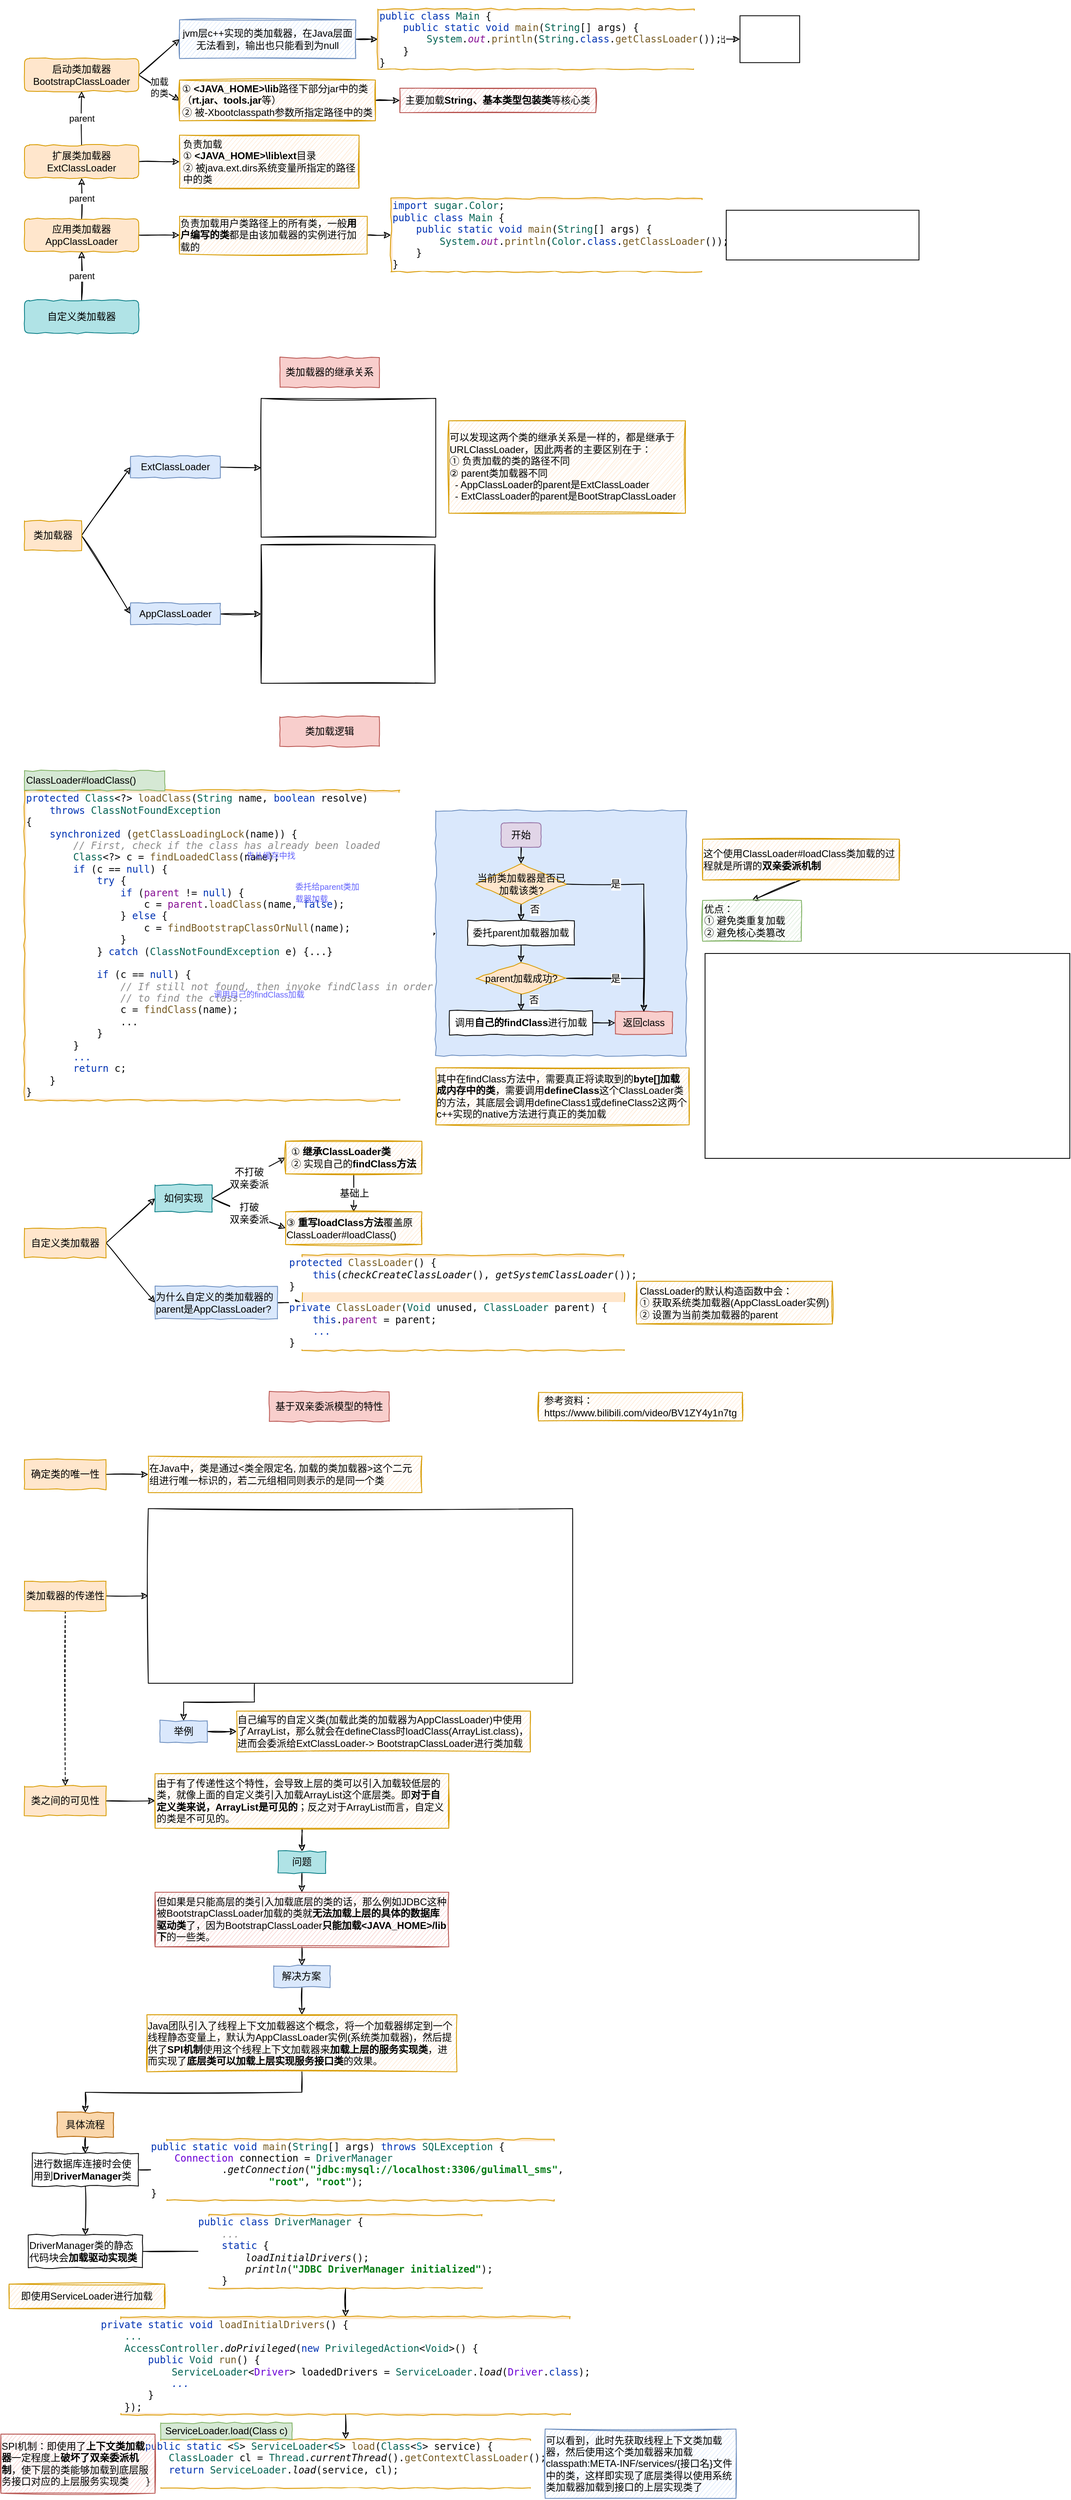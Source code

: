 <mxfile>
    <diagram id="ftux0FwmpLHw2KxXnDP0" name="第 1 页">
        <mxGraphModel dx="1176" dy="665" grid="1" gridSize="10" guides="1" tooltips="1" connect="1" arrows="1" fold="1" page="1" pageScale="1" pageWidth="827" pageHeight="1169" math="0" shadow="0">
            <root>
                <mxCell id="0"/>
                <mxCell id="1" parent="0"/>
                <mxCell id="12" style="edgeStyle=none;sketch=1;html=1;exitX=1;exitY=0.5;exitDx=0;exitDy=0;entryX=0;entryY=0.5;entryDx=0;entryDy=0;fontSize=11;" parent="1" source="2" target="11" edge="1">
                    <mxGeometry relative="1" as="geometry"/>
                </mxCell>
                <mxCell id="2" value="jvm层c++实现的类加载器，在Java层面无法看到，输出也只能看到为null" style="rounded=0;whiteSpace=wrap;html=1;fillColor=#dae8fc;strokeColor=#6c8ebf;comic=1;sketch=1;" parent="1" vertex="1">
                    <mxGeometry x="230" y="36.25" width="216" height="47.5" as="geometry"/>
                </mxCell>
                <mxCell id="10" style="edgeStyle=none;sketch=1;html=1;exitX=1;exitY=0.5;exitDx=0;exitDy=0;entryX=0;entryY=0.5;entryDx=0;entryDy=0;" parent="1" source="3" target="2" edge="1">
                    <mxGeometry relative="1" as="geometry"/>
                </mxCell>
                <mxCell id="16" value="加载&lt;br&gt;的类" style="edgeStyle=none;sketch=1;html=1;exitX=1;exitY=0.5;exitDx=0;exitDy=0;entryX=0;entryY=0.5;entryDx=0;entryDy=0;fontSize=11;" parent="1" source="3" target="15" edge="1">
                    <mxGeometry relative="1" as="geometry"/>
                </mxCell>
                <mxCell id="3" value="&lt;span&gt;启动类加载器&lt;br&gt;BootstrapClassLoader&lt;/span&gt;" style="rounded=1;whiteSpace=wrap;html=1;comic=1;fillColor=#ffe6cc;strokeColor=#d79b00;" parent="1" vertex="1">
                    <mxGeometry x="40" y="83.75" width="140" height="40" as="geometry"/>
                </mxCell>
                <mxCell id="7" value="parent" style="edgeStyle=none;sketch=1;html=1;exitX=0.5;exitY=0;exitDx=0;exitDy=0;entryX=0.5;entryY=1;entryDx=0;entryDy=0;" parent="1" source="4" target="3" edge="1">
                    <mxGeometry relative="1" as="geometry"/>
                </mxCell>
                <mxCell id="20" style="edgeStyle=none;sketch=1;html=1;exitX=1;exitY=0.5;exitDx=0;exitDy=0;entryX=0;entryY=0.5;entryDx=0;entryDy=0;fontSize=11;" parent="1" source="4" target="19" edge="1">
                    <mxGeometry relative="1" as="geometry"/>
                </mxCell>
                <mxCell id="4" value="&lt;span&gt;扩展类加载器&lt;br&gt;ExtClassLoader&lt;/span&gt;" style="rounded=1;whiteSpace=wrap;html=1;comic=1;fillColor=#ffe6cc;strokeColor=#d79b00;" parent="1" vertex="1">
                    <mxGeometry x="40" y="190" width="140" height="40" as="geometry"/>
                </mxCell>
                <mxCell id="6" value="parent" style="edgeStyle=none;html=1;exitX=0.5;exitY=0;exitDx=0;exitDy=0;entryX=0.5;entryY=1;entryDx=0;entryDy=0;sketch=1;" parent="1" source="5" target="4" edge="1">
                    <mxGeometry relative="1" as="geometry"/>
                </mxCell>
                <mxCell id="22" style="edgeStyle=none;sketch=1;html=1;exitX=1;exitY=0.5;exitDx=0;exitDy=0;entryX=0;entryY=0.5;entryDx=0;entryDy=0;fontSize=11;" parent="1" source="5" target="21" edge="1">
                    <mxGeometry relative="1" as="geometry"/>
                </mxCell>
                <mxCell id="5" value="&lt;span&gt;应用类加载器&lt;br&gt;AppClassLoader&lt;/span&gt;" style="rounded=1;whiteSpace=wrap;html=1;comic=1;fillColor=#ffe6cc;strokeColor=#d79b00;" parent="1" vertex="1">
                    <mxGeometry x="40" y="280" width="140" height="40" as="geometry"/>
                </mxCell>
                <mxCell id="9" value="parent" style="edgeStyle=none;sketch=1;html=1;exitX=0.5;exitY=0;exitDx=0;exitDy=0;entryX=0.5;entryY=1;entryDx=0;entryDy=0;" parent="1" source="8" target="5" edge="1">
                    <mxGeometry relative="1" as="geometry"/>
                </mxCell>
                <mxCell id="8" value="自定义类加载器" style="rounded=1;whiteSpace=wrap;html=1;comic=1;fillColor=#b0e3e6;strokeColor=#0e8088;" parent="1" vertex="1">
                    <mxGeometry x="40" y="380" width="140" height="40" as="geometry"/>
                </mxCell>
                <mxCell id="14" value="输出" style="edgeStyle=none;sketch=1;html=1;exitX=1;exitY=0.5;exitDx=0;exitDy=0;entryX=0;entryY=0.5;entryDx=0;entryDy=0;fontSize=11;" parent="1" source="11" target="13" edge="1">
                    <mxGeometry relative="1" as="geometry"/>
                </mxCell>
                <mxCell id="11" value="&lt;pre style=&quot;background-color: rgb(255 , 255 , 255) ; color: rgb(8 , 8 , 8) ; font-family: &amp;#34;consolas&amp;#34; , monospace&quot;&gt;&lt;span style=&quot;color: #0033b3&quot;&gt;public class &lt;/span&gt;&lt;span style=&quot;color: #066555&quot;&gt;Main &lt;/span&gt;{&lt;br&gt;    &lt;span style=&quot;color: #0033b3&quot;&gt;public static void &lt;/span&gt;&lt;span style=&quot;color: #795e26&quot;&gt;main&lt;/span&gt;(&lt;span style=&quot;color: #066555&quot;&gt;String&lt;/span&gt;[] args) {&lt;br&gt;        &lt;span style=&quot;color: #066555&quot;&gt;System&lt;/span&gt;.&lt;span style=&quot;color: #871094 ; font-style: italic&quot;&gt;out&lt;/span&gt;.&lt;span style=&quot;color: #795e26&quot;&gt;println&lt;/span&gt;(&lt;span style=&quot;color: #066555&quot;&gt;String&lt;/span&gt;.&lt;span style=&quot;color: #0033b3&quot;&gt;class&lt;/span&gt;.&lt;span style=&quot;color: #795e26&quot;&gt;getClassLoader&lt;/span&gt;());&lt;br&gt;    }&lt;br&gt;}&lt;/pre&gt;" style="rounded=0;whiteSpace=wrap;html=1;fillColor=#ffe6cc;strokeColor=#d79b00;comic=1;sketch=0;align=left;" parent="1" vertex="1">
                    <mxGeometry x="473" y="23.13" width="387" height="73.75" as="geometry"/>
                </mxCell>
                <mxCell id="13" value="" style="shape=image;imageAspect=0;aspect=fixed;verticalLabelPosition=bottom;verticalAlign=top;comic=1;sketch=0;fontSize=11;image=https://codereaper-image-bed.oss-cn-shenzhen.aliyuncs.com/img/image-20220821231137941.png;imageBorder=default;" parent="1" vertex="1">
                    <mxGeometry x="916.83" y="31.28" width="73.17" height="57.44" as="geometry"/>
                </mxCell>
                <mxCell id="18" style="edgeStyle=none;sketch=1;html=1;exitX=1;exitY=0.5;exitDx=0;exitDy=0;entryX=0;entryY=0.5;entryDx=0;entryDy=0;fontSize=11;" parent="1" source="15" target="17" edge="1">
                    <mxGeometry relative="1" as="geometry"/>
                </mxCell>
                <mxCell id="15" value="&lt;div style=&quot;text-align: left&quot;&gt;①&amp;nbsp;&lt;b&gt;&amp;lt;JAVA_HOME&amp;gt;\lib&lt;/b&gt;路径下部分jar中的类&lt;/div&gt;&lt;div style=&quot;text-align: left&quot;&gt;（&lt;b&gt;rt.jar、tools.jar&lt;/b&gt;等）&lt;/div&gt;&lt;div style=&quot;text-align: left&quot;&gt;&lt;span&gt;②&amp;nbsp;&lt;/span&gt;&lt;span&gt;被-Xbootclasspath参数所指定路径中的类&lt;/span&gt;&lt;/div&gt;" style="rounded=0;whiteSpace=wrap;html=1;fillColor=#ffe6cc;strokeColor=#d79b00;comic=1;sketch=1;" parent="1" vertex="1">
                    <mxGeometry x="230" y="110" width="240" height="50" as="geometry"/>
                </mxCell>
                <mxCell id="17" value="&lt;div style=&quot;text-align: left&quot;&gt;主要加载&lt;b&gt;String、基本类型包装类&lt;/b&gt;等核心类&lt;/div&gt;" style="rounded=0;whiteSpace=wrap;html=1;fillColor=#f8cecc;strokeColor=#b85450;comic=1;sketch=1;" parent="1" vertex="1">
                    <mxGeometry x="500" y="120" width="240" height="30" as="geometry"/>
                </mxCell>
                <mxCell id="19" value="&lt;div style=&quot;text-align: left&quot;&gt;负责加载&lt;/div&gt;&lt;div style=&quot;text-align: left&quot;&gt;①&amp;nbsp;&lt;b&gt;&amp;lt;JAVA_HOME&amp;gt;\lib\ext&lt;/b&gt;目录&lt;/div&gt;&lt;div style=&quot;text-align: left&quot;&gt;②&amp;nbsp;被java.ext.dirs系统变量所指定的路径&lt;/div&gt;&lt;div style=&quot;text-align: left&quot;&gt;中的类&lt;/div&gt;" style="rounded=0;whiteSpace=wrap;html=1;fillColor=#ffe6cc;strokeColor=#d79b00;comic=1;sketch=1;" parent="1" vertex="1">
                    <mxGeometry x="230" y="177.5" width="220" height="65" as="geometry"/>
                </mxCell>
                <mxCell id="24" style="edgeStyle=none;sketch=1;html=1;exitX=1;exitY=0.5;exitDx=0;exitDy=0;entryX=0;entryY=0.5;entryDx=0;entryDy=0;fontSize=11;" parent="1" source="21" target="23" edge="1">
                    <mxGeometry relative="1" as="geometry"/>
                </mxCell>
                <mxCell id="21" value="&lt;div style=&quot;text-align: left&quot;&gt;负责加载用户类路径上的所有类，一般&lt;b&gt;用户编写的类&lt;/b&gt;都是由该加载器的实例进行加载的&lt;/div&gt;" style="rounded=0;whiteSpace=wrap;html=1;fillColor=#ffe6cc;strokeColor=#d79b00;comic=1;sketch=1;" parent="1" vertex="1">
                    <mxGeometry x="230" y="276.88" width="230" height="46.25" as="geometry"/>
                </mxCell>
                <mxCell id="26" style="edgeStyle=none;sketch=1;html=1;exitX=1;exitY=0.5;exitDx=0;exitDy=0;entryX=0;entryY=0.5;entryDx=0;entryDy=0;fontSize=11;" parent="1" source="23" target="25" edge="1">
                    <mxGeometry relative="1" as="geometry"/>
                </mxCell>
                <mxCell id="23" value="&lt;pre style=&quot;background-color: rgb(255 , 255 , 255) ; color: rgb(8 , 8 , 8) ; font-family: &amp;#34;consolas&amp;#34; , monospace&quot;&gt;&lt;pre style=&quot;font-family: &amp;#34;consolas&amp;#34; , monospace&quot;&gt;&lt;span style=&quot;color: #0033b3&quot;&gt;import &lt;/span&gt;&lt;span style=&quot;color: #066555&quot;&gt;sugar.Color&lt;/span&gt;;&lt;br&gt;&lt;span style=&quot;color: #0033b3&quot;&gt;public class &lt;/span&gt;&lt;span style=&quot;color: #066555&quot;&gt;Main &lt;/span&gt;{&lt;br&gt;    &lt;span style=&quot;color: #0033b3&quot;&gt;public static void &lt;/span&gt;&lt;span style=&quot;color: #795e26&quot;&gt;main&lt;/span&gt;(&lt;span style=&quot;color: #066555&quot;&gt;String&lt;/span&gt;[] args) {&lt;br&gt;        &lt;span style=&quot;color: #066555&quot;&gt;System&lt;/span&gt;.&lt;span style=&quot;color: #871094 ; font-style: italic&quot;&gt;out&lt;/span&gt;.&lt;span style=&quot;color: #795e26&quot;&gt;println&lt;/span&gt;(&lt;span style=&quot;color: #066555&quot;&gt;Color&lt;/span&gt;.&lt;span style=&quot;color: #0033b3&quot;&gt;class&lt;/span&gt;.&lt;span style=&quot;color: #795e26&quot;&gt;getClassLoader&lt;/span&gt;());&lt;br&gt;    }&lt;br&gt;}&lt;/pre&gt;&lt;/pre&gt;" style="rounded=0;whiteSpace=wrap;html=1;fillColor=#ffe6cc;strokeColor=#d79b00;comic=1;sketch=0;align=left;" parent="1" vertex="1">
                    <mxGeometry x="489" y="255.07" width="381" height="89.88" as="geometry"/>
                </mxCell>
                <mxCell id="25" value="" style="shape=image;imageAspect=0;aspect=fixed;verticalLabelPosition=bottom;verticalAlign=top;comic=1;sketch=0;fontSize=11;image=https://codereaper-image-bed.oss-cn-shenzhen.aliyuncs.com/img/image-20220821232010542.png;imageBorder=default;" parent="1" vertex="1">
                    <mxGeometry x="900" y="269.57" width="236.22" height="60.88" as="geometry"/>
                </mxCell>
                <mxCell id="27" value="&lt;div style=&quot;text-align: left&quot;&gt;类加载器的继承关系&lt;/div&gt;" style="rounded=0;whiteSpace=wrap;html=1;fillColor=#f8cecc;strokeColor=#b85450;comic=1;sketch=0;" parent="1" vertex="1">
                    <mxGeometry x="353" y="450" width="122" height="36.25" as="geometry"/>
                </mxCell>
                <mxCell id="30" style="edgeStyle=none;sketch=1;html=1;exitX=1;exitY=0.5;exitDx=0;exitDy=0;entryX=0;entryY=0.5;entryDx=0;entryDy=0;fontSize=11;" parent="1" source="28" target="29" edge="1">
                    <mxGeometry relative="1" as="geometry"/>
                </mxCell>
                <mxCell id="34" style="edgeStyle=none;sketch=1;html=1;exitX=1;exitY=0.5;exitDx=0;exitDy=0;entryX=0;entryY=0.5;entryDx=0;entryDy=0;fontSize=11;" parent="1" source="28" target="33" edge="1">
                    <mxGeometry relative="1" as="geometry"/>
                </mxCell>
                <mxCell id="28" value="&lt;div style=&quot;text-align: left&quot;&gt;类加载器&lt;/div&gt;" style="rounded=0;whiteSpace=wrap;html=1;fillColor=#ffe6cc;strokeColor=#d79b00;comic=1;sketch=0;" parent="1" vertex="1">
                    <mxGeometry x="40" y="650" width="70" height="36.25" as="geometry"/>
                </mxCell>
                <mxCell id="32" style="edgeStyle=none;sketch=1;html=1;exitX=1;exitY=0.5;exitDx=0;exitDy=0;entryX=0;entryY=0.5;entryDx=0;entryDy=0;fontSize=11;" parent="1" source="29" target="31" edge="1">
                    <mxGeometry relative="1" as="geometry"/>
                </mxCell>
                <mxCell id="29" value="&lt;div style=&quot;text-align: left&quot;&gt;&lt;span style=&quot;text-align: center&quot;&gt;ExtClassLoader&lt;/span&gt;&lt;br&gt;&lt;/div&gt;" style="rounded=0;whiteSpace=wrap;html=1;fillColor=#dae8fc;strokeColor=#6c8ebf;comic=1;sketch=0;" parent="1" vertex="1">
                    <mxGeometry x="170" y="571" width="110" height="26.25" as="geometry"/>
                </mxCell>
                <mxCell id="31" value="" style="shape=image;imageAspect=0;aspect=fixed;verticalLabelPosition=bottom;verticalAlign=top;comic=1;sketch=1;fontSize=11;image=https://codereaper-image-bed.oss-cn-shenzhen.aliyuncs.com/img/image-20220821232405616.png;imageBorder=default;" parent="1" vertex="1">
                    <mxGeometry x="330" y="500" width="214.04" height="170" as="geometry"/>
                </mxCell>
                <mxCell id="36" style="edgeStyle=none;sketch=1;html=1;exitX=1;exitY=0.5;exitDx=0;exitDy=0;entryX=0;entryY=0.5;entryDx=0;entryDy=0;fontSize=11;" parent="1" source="33" target="35" edge="1">
                    <mxGeometry relative="1" as="geometry"/>
                </mxCell>
                <mxCell id="33" value="&lt;div style=&quot;text-align: left&quot;&gt;&lt;span style=&quot;text-align: center&quot;&gt;AppClassLoader&lt;/span&gt;&lt;br&gt;&lt;/div&gt;" style="rounded=0;whiteSpace=wrap;html=1;fillColor=#dae8fc;strokeColor=#6c8ebf;comic=1;sketch=0;" parent="1" vertex="1">
                    <mxGeometry x="170" y="751.01" width="110" height="26.25" as="geometry"/>
                </mxCell>
                <mxCell id="35" value="" style="shape=image;imageAspect=0;aspect=fixed;verticalLabelPosition=bottom;verticalAlign=top;comic=1;sketch=1;fontSize=11;image=https://codereaper-image-bed.oss-cn-shenzhen.aliyuncs.com/img/image-20220821232452790.png;imageBorder=default;" parent="1" vertex="1">
                    <mxGeometry x="330" y="679.28" width="213.15" height="169.72" as="geometry"/>
                </mxCell>
                <mxCell id="37" value="&lt;div style=&quot;text-align: left&quot;&gt;可以发现这两个类的继承关系是一样的，都是继承于URLClassLoader，因此两者的主要区别在于：&lt;/div&gt;&lt;div style=&quot;text-align: left&quot;&gt;① 负责加载的类的路径不同&lt;/div&gt;&lt;div style=&quot;text-align: left&quot;&gt;② parent类加载器不同&lt;/div&gt;&lt;div style=&quot;text-align: left&quot;&gt;&amp;nbsp; - AppClassLoader的parent是ExtClassLoader&lt;/div&gt;&lt;div style=&quot;text-align: left&quot;&gt;&amp;nbsp; - ExtClassLoader的parent是BootStrapClassLoader&lt;/div&gt;" style="rounded=0;whiteSpace=wrap;html=1;fillColor=#ffe6cc;strokeColor=#d79b00;comic=1;sketch=1;" parent="1" vertex="1">
                    <mxGeometry x="560" y="527.5" width="290" height="113.25" as="geometry"/>
                </mxCell>
                <mxCell id="38" value="&lt;div style=&quot;text-align: left&quot;&gt;类加载逻辑&lt;/div&gt;" style="rounded=0;whiteSpace=wrap;html=1;fillColor=#f8cecc;strokeColor=#b85450;comic=1;sketch=0;" parent="1" vertex="1">
                    <mxGeometry x="353" y="890" width="122" height="36.25" as="geometry"/>
                </mxCell>
                <mxCell id="59" style="rounded=0;sketch=1;html=1;exitX=1;exitY=0.5;exitDx=0;exitDy=0;entryX=0;entryY=0.5;entryDx=0;entryDy=0;fontSize=12;" parent="1" source="39" target="44" edge="1">
                    <mxGeometry relative="1" as="geometry"/>
                </mxCell>
                <mxCell id="39" value="&lt;pre style=&quot;background-color: rgb(255 , 255 , 255) ; font-family: &amp;#34;consolas&amp;#34; , monospace&quot;&gt;&lt;pre style=&quot;font-family: &amp;#34;consolas&amp;#34; , monospace&quot;&gt;&lt;span style=&quot;color: rgb(0 , 51 , 179)&quot;&gt;protected &lt;/span&gt;&lt;span style=&quot;color: rgb(6 , 101 , 85)&quot;&gt;Class&lt;/span&gt;&lt;font color=&quot;#080808&quot; style=&quot;font-size: 12px&quot;&gt;&amp;lt;?&amp;gt; &lt;/font&gt;&lt;span style=&quot;color: rgb(121 , 94 , 38)&quot;&gt;loadClass&lt;/span&gt;&lt;font color=&quot;#080808&quot; style=&quot;font-size: 12px&quot;&gt;(&lt;/font&gt;&lt;span style=&quot;color: rgb(6 , 101 , 85)&quot;&gt;String &lt;/span&gt;&lt;font color=&quot;#080808&quot; style=&quot;font-size: 12px&quot;&gt;name, &lt;/font&gt;&lt;span style=&quot;color: rgb(0 , 51 , 179)&quot;&gt;boolean &lt;/span&gt;&lt;font color=&quot;#080808&quot; style=&quot;font-size: 12px&quot;&gt;resolve)&lt;br&gt;    &lt;/font&gt;&lt;span style=&quot;color: rgb(0 , 51 , 179)&quot;&gt;throws &lt;/span&gt;&lt;span style=&quot;color: rgb(6 , 101 , 85)&quot;&gt;ClassNotFoundException&lt;br&gt;&lt;/span&gt;&lt;font color=&quot;#080808&quot; style=&quot;font-size: 12px&quot;&gt;{&lt;br&gt;    &lt;/font&gt;&lt;span style=&quot;color: rgb(0 , 51 , 179)&quot;&gt;synchronized &lt;/span&gt;&lt;font color=&quot;#080808&quot; style=&quot;font-size: 12px&quot;&gt;(&lt;/font&gt;&lt;span style=&quot;color: rgb(121 , 94 , 38)&quot;&gt;getClassLoadingLock&lt;/span&gt;&lt;font color=&quot;#080808&quot; style=&quot;font-size: 12px&quot;&gt;(name)) {&lt;br&gt;        &lt;/font&gt;&lt;span style=&quot;color: rgb(140 , 140 , 140) ; font-style: italic&quot;&gt;// First, check if the class has already been loaded&lt;br&gt;&lt;/span&gt;&lt;span style=&quot;color: rgb(140 , 140 , 140) ; font-style: italic&quot;&gt;        &lt;/span&gt;&lt;span style=&quot;color: rgb(6 , 101 , 85)&quot;&gt;Class&lt;/span&gt;&lt;font color=&quot;#080808&quot; style=&quot;font-size: 12px&quot;&gt;&amp;lt;?&amp;gt; c = &lt;/font&gt;&lt;span style=&quot;color: rgb(121 , 94 , 38)&quot;&gt;findLoadedClass&lt;/span&gt;&lt;font color=&quot;#080808&quot; style=&quot;font-size: 12px&quot;&gt;(name);&lt;br&gt;        &lt;/font&gt;&lt;span style=&quot;color: rgb(0 , 51 , 179)&quot;&gt;if &lt;/span&gt;&lt;font color=&quot;#080808&quot; style=&quot;font-size: 12px&quot;&gt;(c == &lt;/font&gt;&lt;span style=&quot;color: rgb(0 , 51 , 179)&quot;&gt;null&lt;/span&gt;&lt;font color=&quot;#080808&quot; style=&quot;font-size: 12px&quot;&gt;) {&lt;br&gt;            &lt;/font&gt;&lt;span style=&quot;color: rgb(0 , 51 , 179)&quot;&gt;try &lt;/span&gt;&lt;font color=&quot;#080808&quot; style=&quot;font-size: 12px&quot;&gt;{&lt;br&gt;                &lt;/font&gt;&lt;span style=&quot;color: rgb(0 , 51 , 179)&quot;&gt;if &lt;/span&gt;&lt;font color=&quot;#080808&quot; style=&quot;font-size: 12px&quot;&gt;(&lt;/font&gt;&lt;span style=&quot;color: rgb(135 , 16 , 148)&quot;&gt;parent &lt;/span&gt;&lt;font color=&quot;#080808&quot; style=&quot;font-size: 12px&quot;&gt;!= &lt;/font&gt;&lt;span style=&quot;color: rgb(0 , 51 , 179)&quot;&gt;null&lt;/span&gt;&lt;font color=&quot;#080808&quot; style=&quot;font-size: 12px&quot;&gt;) {&lt;br&gt;                    c = &lt;/font&gt;&lt;span style=&quot;color: rgb(135 , 16 , 148)&quot;&gt;parent&lt;/span&gt;&lt;font color=&quot;#080808&quot; style=&quot;font-size: 12px&quot;&gt;.&lt;/font&gt;&lt;span style=&quot;color: rgb(121 , 94 , 38)&quot;&gt;loadClass&lt;/span&gt;&lt;font color=&quot;#080808&quot; style=&quot;font-size: 12px&quot;&gt;(name, &lt;/font&gt;&lt;span style=&quot;color: rgb(0 , 51 , 179)&quot;&gt;false&lt;/span&gt;&lt;font color=&quot;#080808&quot; style=&quot;font-size: 12px&quot;&gt;);&lt;br&gt;                } &lt;/font&gt;&lt;span style=&quot;color: rgb(0 , 51 , 179)&quot;&gt;else &lt;/span&gt;&lt;font color=&quot;#080808&quot; style=&quot;font-size: 12px&quot;&gt;{&lt;br&gt;                    c = &lt;/font&gt;&lt;span style=&quot;color: rgb(121 , 94 , 38)&quot;&gt;findBootstrapClassOrNull&lt;/span&gt;&lt;font color=&quot;#080808&quot; style=&quot;font-size: 12px&quot;&gt;(name);&lt;br&gt;                }&lt;br&gt;            } &lt;/font&gt;&lt;span style=&quot;color: rgb(0 , 51 , 179)&quot;&gt;catch &lt;/span&gt;&lt;font color=&quot;#080808&quot; style=&quot;font-size: 12px&quot;&gt;(&lt;/font&gt;&lt;span style=&quot;color: rgb(6 , 101 , 85)&quot;&gt;ClassNotFoundException &lt;/span&gt;&lt;font color=&quot;#080808&quot; style=&quot;font-size: 12px&quot;&gt;e) {...}&lt;br&gt;&lt;br&gt;            &lt;/font&gt;&lt;span style=&quot;color: rgb(0 , 51 , 179)&quot;&gt;if &lt;/span&gt;&lt;font color=&quot;#080808&quot; style=&quot;font-size: 12px&quot;&gt;(c == &lt;/font&gt;&lt;span style=&quot;color: rgb(0 , 51 , 179)&quot;&gt;null&lt;/span&gt;&lt;font color=&quot;#080808&quot; style=&quot;font-size: 12px&quot;&gt;) {&lt;br&gt;                &lt;/font&gt;&lt;span style=&quot;color: rgb(140 , 140 , 140) ; font-style: italic&quot;&gt;// If still not found, then invoke findClass in order&lt;br&gt;&lt;/span&gt;&lt;span style=&quot;color: rgb(140 , 140 , 140) ; font-style: italic&quot;&gt;                // to find the class.&lt;/span&gt;&lt;font color=&quot;#080808&quot; style=&quot;font-size: 12px&quot;&gt;&lt;br&gt;                c = &lt;/font&gt;&lt;span style=&quot;color: rgb(121 , 94 , 38)&quot;&gt;findClass&lt;/span&gt;&lt;font color=&quot;#080808&quot; style=&quot;font-size: 12px&quot;&gt;(name);&lt;br&gt;                ...&lt;br&gt;            }&lt;br&gt;        }&lt;br&gt;        &lt;/font&gt;&lt;font color=&quot;#0033b3&quot; style=&quot;font-size: 12px&quot;&gt;...&lt;/font&gt;&lt;font color=&quot;#080808&quot; style=&quot;font-size: 12px&quot;&gt;&lt;br&gt;        &lt;/font&gt;&lt;span style=&quot;color: rgb(0 , 51 , 179)&quot;&gt;return &lt;/span&gt;&lt;font color=&quot;#080808&quot; style=&quot;font-size: 12px&quot;&gt;c;&lt;br&gt;    }&lt;br&gt;}&lt;/font&gt;&lt;/pre&gt;&lt;/pre&gt;" style="rounded=0;whiteSpace=wrap;html=1;fillColor=#ffe6cc;strokeColor=#d79b00;comic=1;sketch=0;align=left;" parent="1" vertex="1">
                    <mxGeometry x="40" y="980" width="460" height="380" as="geometry"/>
                </mxCell>
                <mxCell id="40" value="ClassLoader#loadClass()" style="rounded=0;whiteSpace=wrap;html=1;fillColor=#d5e8d4;strokeColor=#82b366;comic=1;sketch=0;align=left;" parent="1" vertex="1">
                    <mxGeometry x="40" y="956.25" width="172" height="23.75" as="geometry"/>
                </mxCell>
                <mxCell id="41" value="&lt;font color=&quot;#6262fc&quot;&gt;&lt;span style=&quot;font-size: 10px&quot;&gt;先从缓存中找&lt;/span&gt;&lt;/font&gt;" style="rounded=0;whiteSpace=wrap;html=1;fillColor=none;strokeColor=none;comic=1;align=left;sketch=1;" parent="1" vertex="1">
                    <mxGeometry x="310" y="1050" width="90" height="20" as="geometry"/>
                </mxCell>
                <mxCell id="42" value="&lt;font color=&quot;#6262fc&quot;&gt;&lt;span style=&quot;font-size: 10px&quot;&gt;委托给parent类加载器加载&lt;/span&gt;&lt;/font&gt;" style="rounded=0;whiteSpace=wrap;html=1;fillColor=none;strokeColor=none;comic=1;align=left;sketch=1;" parent="1" vertex="1">
                    <mxGeometry x="370" y="1090" width="90" height="30" as="geometry"/>
                </mxCell>
                <mxCell id="43" value="&lt;font color=&quot;#6262fc&quot;&gt;&lt;span style=&quot;font-size: 10px&quot;&gt;调用自己的findClass加载&lt;/span&gt;&lt;/font&gt;" style="rounded=0;whiteSpace=wrap;html=1;fillColor=none;strokeColor=none;comic=1;align=left;sketch=1;" parent="1" vertex="1">
                    <mxGeometry x="270" y="1220" width="120" height="20" as="geometry"/>
                </mxCell>
                <mxCell id="58" value="" style="group" parent="1" vertex="1" connectable="0">
                    <mxGeometry x="544.04" y="1005" width="307" height="300" as="geometry"/>
                </mxCell>
                <mxCell id="44" value="&lt;div style=&quot;text-align: left&quot;&gt;&lt;br&gt;&lt;/div&gt;" style="rounded=0;whiteSpace=wrap;html=1;fillColor=#dae8fc;strokeColor=#6c8ebf;comic=1;sketch=0;" parent="58" vertex="1">
                    <mxGeometry width="307" height="300" as="geometry"/>
                </mxCell>
                <mxCell id="45" value="&lt;div style=&quot;text-align: left&quot;&gt;返回class&lt;/div&gt;" style="rounded=0;whiteSpace=wrap;html=1;comic=1;sketch=0;fillColor=#f8cecc;strokeColor=#b85450;" parent="58" vertex="1">
                    <mxGeometry x="220" y="246.5" width="70" height="27" as="geometry"/>
                </mxCell>
                <mxCell id="46" value="开始" style="rounded=1;whiteSpace=wrap;html=1;comic=1;fillColor=#e1d5e7;strokeColor=#9673a6;" parent="58" vertex="1">
                    <mxGeometry x="80" y="15" width="49" height="30" as="geometry"/>
                </mxCell>
                <mxCell id="49" value="是" style="edgeStyle=orthogonalEdgeStyle;sketch=1;html=1;exitX=1;exitY=0.5;exitDx=0;exitDy=0;entryX=0.5;entryY=0;entryDx=0;entryDy=0;fontSize=12;rounded=0;" parent="58" source="47" target="45" edge="1">
                    <mxGeometry x="-0.52" relative="1" as="geometry">
                        <mxPoint as="offset"/>
                    </mxGeometry>
                </mxCell>
                <mxCell id="47" value="&lt;font style=&quot;font-size: 12px&quot;&gt;当前类加载器是否已加载该类?&lt;/font&gt;" style="rhombus;whiteSpace=wrap;html=1;comic=1;sketch=0;fontSize=11;fillColor=#ffe6cc;strokeColor=#d79b00;" parent="58" vertex="1">
                    <mxGeometry x="49.5" y="65" width="110" height="50" as="geometry"/>
                </mxCell>
                <mxCell id="48" style="edgeStyle=none;sketch=1;html=1;exitX=0.5;exitY=1;exitDx=0;exitDy=0;entryX=0.5;entryY=0;entryDx=0;entryDy=0;fontSize=12;" parent="58" source="46" target="47" edge="1">
                    <mxGeometry relative="1" as="geometry"/>
                </mxCell>
                <mxCell id="50" value="&lt;div style=&quot;text-align: left&quot;&gt;委托parent加载器加载&lt;/div&gt;" style="rounded=0;whiteSpace=wrap;html=1;comic=1;sketch=0;" parent="58" vertex="1">
                    <mxGeometry x="39.13" y="135" width="130.75" height="30" as="geometry"/>
                </mxCell>
                <mxCell id="51" value="否" style="edgeStyle=none;sketch=1;html=1;exitX=0.5;exitY=1;exitDx=0;exitDy=0;entryX=0.5;entryY=0;entryDx=0;entryDy=0;fontSize=12;" parent="58" source="47" target="50" edge="1">
                    <mxGeometry x="-0.334" y="16" relative="1" as="geometry">
                        <mxPoint as="offset"/>
                    </mxGeometry>
                </mxCell>
                <mxCell id="54" value="是" style="edgeStyle=orthogonalEdgeStyle;sketch=1;html=1;exitX=1;exitY=0.5;exitDx=0;exitDy=0;entryX=0.5;entryY=0;entryDx=0;entryDy=0;fontSize=12;rounded=0;" parent="58" source="52" target="45" edge="1">
                    <mxGeometry x="-0.114" relative="1" as="geometry">
                        <mxPoint as="offset"/>
                    </mxGeometry>
                </mxCell>
                <mxCell id="52" value="&lt;font style=&quot;font-size: 12px&quot;&gt;parent加载成功?&lt;/font&gt;" style="rhombus;whiteSpace=wrap;html=1;comic=1;sketch=0;fontSize=11;fillColor=#ffe6cc;strokeColor=#d79b00;" parent="58" vertex="1">
                    <mxGeometry x="49.5" y="186" width="110" height="39" as="geometry"/>
                </mxCell>
                <mxCell id="53" style="edgeStyle=none;sketch=1;html=1;exitX=0.5;exitY=1;exitDx=0;exitDy=0;entryX=0.5;entryY=0;entryDx=0;entryDy=0;fontSize=12;" parent="58" source="50" target="52" edge="1">
                    <mxGeometry relative="1" as="geometry"/>
                </mxCell>
                <mxCell id="57" style="edgeStyle=none;sketch=1;html=1;exitX=1;exitY=0.5;exitDx=0;exitDy=0;entryX=0;entryY=0.5;entryDx=0;entryDy=0;fontSize=12;" parent="58" source="55" target="45" edge="1">
                    <mxGeometry relative="1" as="geometry"/>
                </mxCell>
                <mxCell id="55" value="&lt;div style=&quot;text-align: left&quot;&gt;调用&lt;b&gt;自己的findClass&lt;/b&gt;进行加载&lt;/div&gt;" style="rounded=0;whiteSpace=wrap;html=1;comic=1;sketch=0;" parent="58" vertex="1">
                    <mxGeometry x="16.76" y="245" width="175.49" height="30" as="geometry"/>
                </mxCell>
                <mxCell id="56" value="否" style="edgeStyle=none;sketch=1;html=1;exitX=0.5;exitY=1;exitDx=0;exitDy=0;entryX=0.5;entryY=0;entryDx=0;entryDy=0;fontSize=12;" parent="58" source="52" target="55" edge="1">
                    <mxGeometry x="-0.304" y="15" relative="1" as="geometry">
                        <mxPoint as="offset"/>
                    </mxGeometry>
                </mxCell>
                <mxCell id="60" value="&lt;div style=&quot;text-align: left&quot;&gt;其中在findClass方法中，需要真正将读取到的&lt;b&gt;byte[]加载成内存中的类&lt;/b&gt;，需要调用&lt;b&gt;defineClass&lt;/b&gt;这个ClassLoader类的方法，其底层会调用defineClass1或defineClass2这两个c++实现的native方法进行真正的类加载&lt;/div&gt;" style="rounded=0;whiteSpace=wrap;html=1;fillColor=#ffe6cc;strokeColor=#d79b00;comic=1;sketch=1;" parent="1" vertex="1">
                    <mxGeometry x="544.04" y="1320" width="310.5" height="70" as="geometry"/>
                </mxCell>
                <mxCell id="63" style="edgeStyle=none;rounded=0;sketch=1;html=1;exitX=0.5;exitY=1;exitDx=0;exitDy=0;entryX=0.5;entryY=0;entryDx=0;entryDy=0;fontSize=12;" parent="1" source="61" target="62" edge="1">
                    <mxGeometry relative="1" as="geometry"/>
                </mxCell>
                <mxCell id="61" value="&lt;div style=&quot;text-align: left&quot;&gt;这个使用ClassLoader#loadClass类加载的过程就是所谓的&lt;b&gt;双亲委派机制&lt;/b&gt;&lt;/div&gt;" style="rounded=0;whiteSpace=wrap;html=1;fillColor=#ffe6cc;strokeColor=#d79b00;comic=1;sketch=1;" parent="1" vertex="1">
                    <mxGeometry x="871.04" y="1040" width="241" height="50" as="geometry"/>
                </mxCell>
                <mxCell id="62" value="&lt;div&gt;优点：&lt;/div&gt;&lt;div&gt;①&amp;nbsp;避免类重复加载&lt;/div&gt;&lt;div&gt;②&amp;nbsp;避免核心类篡改&lt;/div&gt;" style="rounded=0;whiteSpace=wrap;html=1;fillColor=#d5e8d4;strokeColor=#82b366;comic=1;sketch=1;align=left;" parent="1" vertex="1">
                    <mxGeometry x="871.04" y="1115" width="121" height="50" as="geometry"/>
                </mxCell>
                <mxCell id="66" style="edgeStyle=none;rounded=0;sketch=1;html=1;exitX=1;exitY=0.5;exitDx=0;exitDy=0;entryX=0;entryY=0.5;entryDx=0;entryDy=0;fontSize=12;" parent="1" source="64" target="65" edge="1">
                    <mxGeometry relative="1" as="geometry"/>
                </mxCell>
                <mxCell id="73" style="edgeStyle=none;rounded=0;sketch=1;html=1;exitX=1;exitY=0.5;exitDx=0;exitDy=0;entryX=0;entryY=0.5;entryDx=0;entryDy=0;fontSize=12;" parent="1" source="64" target="72" edge="1">
                    <mxGeometry relative="1" as="geometry"/>
                </mxCell>
                <mxCell id="64" value="&lt;div style=&quot;text-align: left&quot;&gt;自定义类加载器&lt;/div&gt;" style="rounded=0;whiteSpace=wrap;html=1;fillColor=#ffe6cc;strokeColor=#d79b00;comic=1;sketch=0;" parent="1" vertex="1">
                    <mxGeometry x="40" y="1516.51" width="100" height="36.25" as="geometry"/>
                </mxCell>
                <mxCell id="68" value="不打破&lt;br&gt;双亲委派" style="edgeStyle=none;rounded=0;sketch=1;html=1;exitX=1;exitY=0.5;exitDx=0;exitDy=0;entryX=0;entryY=0.5;entryDx=0;entryDy=0;fontSize=12;" parent="1" source="65" target="67" edge="1">
                    <mxGeometry relative="1" as="geometry"/>
                </mxCell>
                <mxCell id="70" value="打破&lt;br&gt;双亲委派" style="edgeStyle=none;rounded=0;sketch=1;html=1;exitX=1;exitY=0.5;exitDx=0;exitDy=0;entryX=0;entryY=0.5;entryDx=0;entryDy=0;fontSize=12;" parent="1" source="65" target="69" edge="1">
                    <mxGeometry relative="1" as="geometry"/>
                </mxCell>
                <mxCell id="65" value="&lt;div style=&quot;text-align: left&quot;&gt;如何实现&lt;/div&gt;" style="rounded=0;whiteSpace=wrap;html=1;fillColor=#b0e3e6;strokeColor=#0e8088;comic=1;sketch=0;" parent="1" vertex="1">
                    <mxGeometry x="200" y="1463.51" width="70" height="33" as="geometry"/>
                </mxCell>
                <mxCell id="71" value="基础上" style="edgeStyle=none;rounded=0;sketch=1;html=1;exitX=0.5;exitY=1;exitDx=0;exitDy=0;entryX=0.5;entryY=0;entryDx=0;entryDy=0;fontSize=12;" parent="1" source="67" target="69" edge="1">
                    <mxGeometry relative="1" as="geometry"/>
                </mxCell>
                <mxCell id="67" value="&lt;div style=&quot;text-align: left&quot;&gt;①&amp;nbsp;&lt;b&gt;继承ClassLoader类&lt;/b&gt;&lt;/div&gt;&lt;div style=&quot;text-align: left&quot;&gt;② 实现自己的&lt;b&gt;findClass方法&lt;/b&gt;&lt;/div&gt;" style="rounded=0;whiteSpace=wrap;html=1;fillColor=#ffe6cc;strokeColor=#d79b00;comic=1;sketch=1;" parent="1" vertex="1">
                    <mxGeometry x="360" y="1410" width="167" height="40" as="geometry"/>
                </mxCell>
                <mxCell id="69" value="&lt;div style=&quot;text-align: left&quot;&gt;③ &lt;b&gt;重写loadClass方法&lt;/b&gt;覆盖原ClassLoader#loadClass()&lt;/div&gt;" style="rounded=0;whiteSpace=wrap;html=1;fillColor=#ffe6cc;strokeColor=#d79b00;comic=1;sketch=1;" parent="1" vertex="1">
                    <mxGeometry x="360" y="1496.51" width="167" height="40" as="geometry"/>
                </mxCell>
                <mxCell id="75" style="edgeStyle=none;rounded=0;sketch=1;html=1;exitX=1;exitY=0.5;exitDx=0;exitDy=0;entryX=0;entryY=0.5;entryDx=0;entryDy=0;fontSize=11;" parent="1" source="72" target="74" edge="1">
                    <mxGeometry relative="1" as="geometry"/>
                </mxCell>
                <mxCell id="72" value="&lt;div style=&quot;text-align: left&quot;&gt;为什么自定义的类加载器的parent是AppClassLoader?&lt;/div&gt;" style="rounded=0;whiteSpace=wrap;html=1;fillColor=#dae8fc;strokeColor=#6c8ebf;comic=1;sketch=0;" parent="1" vertex="1">
                    <mxGeometry x="200" y="1587.76" width="150" height="40" as="geometry"/>
                </mxCell>
                <mxCell id="74" value="&lt;div style=&quot;text-align: left&quot;&gt;&lt;pre style=&quot;background-color: rgb(255 , 255 , 255) ; color: rgb(8 , 8 , 8) ; font-family: &amp;#34;consolas&amp;#34; , monospace&quot;&gt;&lt;span style=&quot;color: #0033b3&quot;&gt;protected &lt;/span&gt;&lt;span style=&quot;color: #795e26&quot;&gt;ClassLoader&lt;/span&gt;() {&lt;br&gt;    &lt;span style=&quot;color: #0033b3&quot;&gt;this&lt;/span&gt;(&lt;span style=&quot;font-style: italic&quot;&gt;checkCreateClassLoader&lt;/span&gt;(), &lt;span style=&quot;font-style: italic&quot;&gt;getSystemClassLoader&lt;/span&gt;());&lt;br&gt;}&lt;/pre&gt;&lt;pre style=&quot;background-color: rgb(255 , 255 , 255) ; font-family: &amp;#34;consolas&amp;#34; , monospace&quot;&gt;&lt;pre style=&quot;font-family: &amp;#34;consolas&amp;#34; , monospace&quot;&gt;&lt;span style=&quot;color: rgb(0 , 51 , 179)&quot;&gt;private &lt;/span&gt;&lt;span style=&quot;color: rgb(121 , 94 , 38)&quot;&gt;ClassLoader&lt;/span&gt;&lt;font color=&quot;#080808&quot; style=&quot;font-size: 12px&quot;&gt;(&lt;/font&gt;&lt;span style=&quot;color: rgb(6 , 101 , 85)&quot;&gt;Void &lt;/span&gt;&lt;font color=&quot;#080808&quot; style=&quot;font-size: 12px&quot;&gt;unused, &lt;/font&gt;&lt;span style=&quot;color: rgb(6 , 101 , 85)&quot;&gt;ClassLoader &lt;/span&gt;&lt;font color=&quot;#080808&quot; style=&quot;font-size: 12px&quot;&gt;parent) {&lt;br&gt;    &lt;/font&gt;&lt;span style=&quot;color: rgb(0 , 51 , 179)&quot;&gt;this&lt;/span&gt;&lt;font color=&quot;#080808&quot; style=&quot;font-size: 12px&quot;&gt;.&lt;/font&gt;&lt;span style=&quot;color: rgb(135 , 16 , 148)&quot;&gt;parent &lt;/span&gt;&lt;font color=&quot;#080808&quot; style=&quot;font-size: 12px&quot;&gt;= parent;&lt;br&gt;    &lt;/font&gt;&lt;font color=&quot;#0033b3&quot; style=&quot;font-size: 12px&quot;&gt;...&lt;/font&gt;&lt;font color=&quot;#080808&quot; style=&quot;font-size: 12px&quot;&gt;&lt;br&gt;}&lt;/font&gt;&lt;/pre&gt;&lt;/pre&gt;&lt;/div&gt;" style="rounded=0;whiteSpace=wrap;html=1;fillColor=#ffe6cc;strokeColor=#d79b00;comic=1;sketch=0;" parent="1" vertex="1">
                    <mxGeometry x="380" y="1549.14" width="395" height="117.24" as="geometry"/>
                </mxCell>
                <mxCell id="76" value="&lt;div style=&quot;text-align: left&quot;&gt;ClassLoader的默认构造函数中会：&lt;/div&gt;&lt;div style=&quot;text-align: left&quot;&gt;① 获取系统类加载器(AppClassLoader实例)&lt;/div&gt;&lt;div style=&quot;text-align: left&quot;&gt;② 设置为当前类加载器的parent&lt;/div&gt;" style="rounded=0;whiteSpace=wrap;html=1;fillColor=#ffe6cc;strokeColor=#d79b00;comic=1;sketch=1;" parent="1" vertex="1">
                    <mxGeometry x="790" y="1581.64" width="240" height="52.24" as="geometry"/>
                </mxCell>
                <mxCell id="77" value="" style="shape=image;imageAspect=0;aspect=fixed;verticalLabelPosition=bottom;verticalAlign=top;comic=1;sketch=0;fontSize=11;image=https://codereaper-image-bed.oss-cn-shenzhen.aliyuncs.com/img/image-20220822000442906.png;imageBorder=default;" parent="1" vertex="1">
                    <mxGeometry x="874.04" y="1180" width="447" height="251.01" as="geometry"/>
                </mxCell>
                <mxCell id="78" value="&lt;div style=&quot;text-align: left&quot;&gt;基于双亲委派模型的特性&lt;/div&gt;" style="rounded=0;whiteSpace=wrap;html=1;fillColor=#f8cecc;strokeColor=#b85450;comic=1;sketch=0;" parent="1" vertex="1">
                    <mxGeometry x="340" y="1717" width="147" height="36.25" as="geometry"/>
                </mxCell>
                <mxCell id="79" value="&lt;div style=&quot;text-align: left&quot;&gt;参考资料：&lt;/div&gt;&lt;div style=&quot;text-align: left&quot;&gt;https://www.bilibili.com/video/BV1ZY4y1n7tg&lt;/div&gt;" style="rounded=0;whiteSpace=wrap;html=1;fillColor=#ffe6cc;strokeColor=#d79b00;comic=1;sketch=1;" parent="1" vertex="1">
                    <mxGeometry x="670" y="1717.63" width="250" height="35" as="geometry"/>
                </mxCell>
                <mxCell id="82" style="edgeStyle=none;html=1;exitX=1;exitY=0.5;exitDx=0;exitDy=0;entryX=0;entryY=0.5;entryDx=0;entryDy=0;sketch=1;" parent="1" source="80" target="81" edge="1">
                    <mxGeometry relative="1" as="geometry"/>
                </mxCell>
                <mxCell id="80" value="&lt;div style=&quot;text-align: left&quot;&gt;确定类的唯一性&lt;/div&gt;" style="rounded=0;whiteSpace=wrap;html=1;fillColor=#ffe6cc;strokeColor=#d79b00;comic=1;sketch=0;" parent="1" vertex="1">
                    <mxGeometry x="40" y="1800" width="100" height="36.25" as="geometry"/>
                </mxCell>
                <mxCell id="81" value="&lt;div style=&quot;text-align: left&quot;&gt;在Java中，类是通过&amp;lt;类全限定名, 加载的类加载器&amp;gt;这个二元组进行唯一标识的，若二元组相同则表示的是同一个类&lt;/div&gt;" style="rounded=0;whiteSpace=wrap;html=1;fillColor=#ffe6cc;strokeColor=#d79b00;comic=1;sketch=1;" parent="1" vertex="1">
                    <mxGeometry x="191.75" y="1795.78" width="335.25" height="44.69" as="geometry"/>
                </mxCell>
                <mxCell id="85" style="edgeStyle=none;sketch=1;html=1;exitX=1;exitY=0.5;exitDx=0;exitDy=0;entryX=0;entryY=0.5;entryDx=0;entryDy=0;" parent="1" source="83" target="84" edge="1">
                    <mxGeometry relative="1" as="geometry"/>
                </mxCell>
                <mxCell id="91" style="edgeStyle=orthogonalEdgeStyle;rounded=0;sketch=1;html=1;exitX=0.5;exitY=1;exitDx=0;exitDy=0;entryX=0.5;entryY=0;entryDx=0;entryDy=0;dashed=1;" parent="1" source="83" target="90" edge="1">
                    <mxGeometry relative="1" as="geometry"/>
                </mxCell>
                <mxCell id="83" value="&lt;div style=&quot;text-align: left&quot;&gt;类加载器的传递性&lt;/div&gt;" style="rounded=0;whiteSpace=wrap;html=1;fillColor=#ffe6cc;strokeColor=#d79b00;comic=1;sketch=0;" parent="1" vertex="1">
                    <mxGeometry x="40" y="1948.88" width="100" height="36.25" as="geometry"/>
                </mxCell>
                <mxCell id="88" style="edgeStyle=orthogonalEdgeStyle;sketch=1;html=1;exitX=0.25;exitY=1;exitDx=0;exitDy=0;entryX=0.5;entryY=0;entryDx=0;entryDy=0;rounded=0;" parent="1" source="84" target="87" edge="1">
                    <mxGeometry relative="1" as="geometry"/>
                </mxCell>
                <mxCell id="84" value="" style="shape=image;imageAspect=0;aspect=fixed;verticalLabelPosition=bottom;verticalAlign=top;sketch=1;image=https://codereaper-image-bed.oss-cn-shenzhen.aliyuncs.com/img/image-20220824224809803.png;imageBorder=default;" parent="1" vertex="1">
                    <mxGeometry x="191.75" y="1860" width="520" height="214" as="geometry"/>
                </mxCell>
                <mxCell id="86" value="&lt;div style=&quot;text-align: left&quot;&gt;自己编写的自定义类(加载此类的加载器为AppClassLoader)中使用了ArrayList，那么就会在defineClass时loadClass(ArrayList.class)，进而会委派给ExtClassLoader-&amp;gt; BootstrapClassLoader进行类加载&lt;/div&gt;" style="rounded=0;whiteSpace=wrap;html=1;fillColor=#ffe6cc;strokeColor=#d79b00;comic=1;sketch=1;" parent="1" vertex="1">
                    <mxGeometry x="300" y="2108.13" width="360" height="50" as="geometry"/>
                </mxCell>
                <mxCell id="89" style="edgeStyle=orthogonalEdgeStyle;rounded=0;sketch=1;html=1;exitX=1;exitY=0.5;exitDx=0;exitDy=0;entryX=0;entryY=0.5;entryDx=0;entryDy=0;" parent="1" source="87" target="86" edge="1">
                    <mxGeometry relative="1" as="geometry"/>
                </mxCell>
                <mxCell id="87" value="&lt;div style=&quot;text-align: left&quot;&gt;举例&lt;/div&gt;" style="rounded=0;whiteSpace=wrap;html=1;fillColor=#dae8fc;strokeColor=#6c8ebf;comic=1;sketch=0;" parent="1" vertex="1">
                    <mxGeometry x="205.87" y="2120" width="58.25" height="26.25" as="geometry"/>
                </mxCell>
                <mxCell id="93" style="rounded=0;sketch=1;html=1;exitX=1;exitY=0.5;exitDx=0;exitDy=0;entryX=0;entryY=0.5;entryDx=0;entryDy=0;" parent="1" source="90" target="92" edge="1">
                    <mxGeometry relative="1" as="geometry"/>
                </mxCell>
                <mxCell id="90" value="&lt;div style=&quot;text-align: left&quot;&gt;类之间的可见性&lt;/div&gt;" style="rounded=0;whiteSpace=wrap;html=1;fillColor=#ffe6cc;strokeColor=#d79b00;comic=1;sketch=0;" parent="1" vertex="1">
                    <mxGeometry x="40" y="2200" width="100" height="36.25" as="geometry"/>
                </mxCell>
                <mxCell id="97" style="edgeStyle=none;rounded=0;sketch=1;html=1;exitX=0.5;exitY=1;exitDx=0;exitDy=0;entryX=0.5;entryY=0;entryDx=0;entryDy=0;" parent="1" source="92" target="95" edge="1">
                    <mxGeometry relative="1" as="geometry"/>
                </mxCell>
                <mxCell id="92" value="&lt;div&gt;由于有了传递性这个特性，会导致上层的类可以引入加载较低层的类，就像上面的自定义类引入加载ArrayList这个底层类。即&lt;b&gt;对于自定义类来说，ArrayList是可见的&lt;/b&gt;；反之对于ArrayList而言，自定义的类是不可见的。&lt;/div&gt;" style="rounded=0;whiteSpace=wrap;html=1;fillColor=#ffe6cc;strokeColor=#d79b00;comic=1;sketch=1;align=left;" parent="1" vertex="1">
                    <mxGeometry x="200" y="2184.69" width="360" height="66.88" as="geometry"/>
                </mxCell>
                <mxCell id="100" style="edgeStyle=none;rounded=0;sketch=1;html=1;exitX=0.5;exitY=1;exitDx=0;exitDy=0;entryX=0.5;entryY=0;entryDx=0;entryDy=0;" parent="1" source="94" target="99" edge="1">
                    <mxGeometry relative="1" as="geometry"/>
                </mxCell>
                <mxCell id="94" value="但如果是只能高层的类引入加载底层的类的话，那么例如JDBC这种被BootstrapClassLoader加载的类就&lt;b&gt;无法加载上层的具体的数据库驱动类&lt;/b&gt;了，因为BootstrapClassLoader&lt;b&gt;只能加载&amp;lt;JAVA_HOME&amp;gt;/lib下&lt;/b&gt;的一些类。" style="rounded=0;whiteSpace=wrap;html=1;fillColor=#f8cecc;strokeColor=#b85450;comic=1;sketch=1;align=left;" parent="1" vertex="1">
                    <mxGeometry x="200" y="2330" width="360" height="66.88" as="geometry"/>
                </mxCell>
                <mxCell id="98" style="edgeStyle=none;rounded=0;sketch=1;html=1;exitX=0.5;exitY=1;exitDx=0;exitDy=0;entryX=0.5;entryY=0;entryDx=0;entryDy=0;" parent="1" source="95" target="94" edge="1">
                    <mxGeometry relative="1" as="geometry"/>
                </mxCell>
                <mxCell id="95" value="&lt;div style=&quot;text-align: left&quot;&gt;问题&lt;/div&gt;" style="rounded=0;whiteSpace=wrap;html=1;fillColor=#b0e3e6;strokeColor=#0e8088;comic=1;sketch=0;" parent="1" vertex="1">
                    <mxGeometry x="350.87" y="2280" width="58.25" height="26.25" as="geometry"/>
                </mxCell>
                <mxCell id="102" style="edgeStyle=none;rounded=0;sketch=1;html=1;exitX=0.5;exitY=1;exitDx=0;exitDy=0;entryX=0.5;entryY=0;entryDx=0;entryDy=0;" parent="1" source="99" target="101" edge="1">
                    <mxGeometry relative="1" as="geometry"/>
                </mxCell>
                <mxCell id="99" value="&lt;div style=&quot;text-align: left&quot;&gt;解决方案&lt;/div&gt;" style="rounded=0;whiteSpace=wrap;html=1;fillColor=#dae8fc;strokeColor=#6c8ebf;comic=1;sketch=0;" parent="1" vertex="1">
                    <mxGeometry x="345.44" y="2420" width="69.13" height="26.25" as="geometry"/>
                </mxCell>
                <mxCell id="104" style="edgeStyle=orthogonalEdgeStyle;rounded=0;sketch=1;html=1;exitX=0.5;exitY=1;exitDx=0;exitDy=0;entryX=0.5;entryY=0;entryDx=0;entryDy=0;" parent="1" source="101" target="103" edge="1">
                    <mxGeometry relative="1" as="geometry"/>
                </mxCell>
                <mxCell id="101" value="&lt;div style=&quot;text-align: left&quot;&gt;Java团队引入了线程上下文加载器这个概念，将一个加载器绑定到一个线程静态变量上，默认为AppClassLoader实例(系统类加载器)，然后提供了&lt;b&gt;SPI机制&lt;/b&gt;使用这个线程上下文加载器来&lt;b&gt;加载上层的服务实现类&lt;/b&gt;，进而实现了&lt;b&gt;底层类可以加载上层实现服务接口类&lt;/b&gt;的效果。&lt;/div&gt;" style="rounded=0;whiteSpace=wrap;html=1;fillColor=#ffe6cc;strokeColor=#d79b00;comic=1;sketch=1;" parent="1" vertex="1">
                    <mxGeometry x="189.99" y="2480" width="380" height="70" as="geometry"/>
                </mxCell>
                <mxCell id="106" style="edgeStyle=orthogonalEdgeStyle;rounded=0;sketch=1;html=1;exitX=0.5;exitY=1;exitDx=0;exitDy=0;entryX=0.5;entryY=0;entryDx=0;entryDy=0;" parent="1" source="103" target="105" edge="1">
                    <mxGeometry relative="1" as="geometry"/>
                </mxCell>
                <mxCell id="103" value="&lt;div style=&quot;text-align: left&quot;&gt;具体流程&lt;/div&gt;" style="rounded=0;whiteSpace=wrap;html=1;fillColor=#fad7ac;strokeColor=#b46504;comic=1;sketch=0;" parent="1" vertex="1">
                    <mxGeometry x="80" y="2600" width="69.13" height="30" as="geometry"/>
                </mxCell>
                <mxCell id="108" style="edgeStyle=orthogonalEdgeStyle;rounded=0;sketch=1;html=1;exitX=1;exitY=0.5;exitDx=0;exitDy=0;entryX=0;entryY=0.5;entryDx=0;entryDy=0;fontSize=11;" parent="1" source="105" target="107" edge="1">
                    <mxGeometry relative="1" as="geometry"/>
                </mxCell>
                <mxCell id="110" style="edgeStyle=orthogonalEdgeStyle;rounded=0;sketch=1;html=1;exitX=0.5;exitY=1;exitDx=0;exitDy=0;entryX=0.5;entryY=0;entryDx=0;entryDy=0;fontSize=11;" parent="1" source="105" target="109" edge="1">
                    <mxGeometry relative="1" as="geometry"/>
                </mxCell>
                <mxCell id="105" value="&lt;div style=&quot;text-align: left&quot;&gt;进行数据库连接时会使用到&lt;b&gt;DriverManager&lt;/b&gt;类&lt;/div&gt;" style="rounded=0;whiteSpace=wrap;html=1;comic=1;sketch=0;" parent="1" vertex="1">
                    <mxGeometry x="49.57" y="2650" width="130" height="40" as="geometry"/>
                </mxCell>
                <mxCell id="107" value="&lt;div style=&quot;text-align: left&quot;&gt;&lt;pre style=&quot;background-color: rgb(255 , 255 , 255) ; color: rgb(8 , 8 , 8) ; font-family: &amp;#34;consolas&amp;#34; , monospace&quot;&gt;&lt;span style=&quot;color: #0033b3&quot;&gt;public static void &lt;/span&gt;&lt;span style=&quot;color: #795e26&quot;&gt;main&lt;/span&gt;(&lt;span style=&quot;color: #066555&quot;&gt;String&lt;/span&gt;[] args) &lt;span style=&quot;color: #0033b3&quot;&gt;throws &lt;/span&gt;&lt;span style=&quot;color: #066555&quot;&gt;SQLException &lt;/span&gt;{&lt;br&gt;    &lt;span style=&quot;color: #6c00d5&quot;&gt;Connection &lt;/span&gt;&lt;span style=&quot;color: #000000&quot;&gt;connection &lt;/span&gt;= &lt;span style=&quot;color: #066555&quot;&gt;DriverManager&lt;br&gt;&lt;/span&gt;&lt;span style=&quot;color: #066555&quot;&gt;            &lt;/span&gt;.&lt;span style=&quot;font-style: italic&quot;&gt;getConnection&lt;/span&gt;(&lt;span style=&quot;color: #067d17 ; font-weight: bold&quot;&gt;&quot;jdbc:mysql://localhost:3306/gulimall_sms&quot;&lt;/span&gt;, &lt;br&gt;                    &lt;span style=&quot;color: #067d17 ; font-weight: bold&quot;&gt;&quot;root&quot;&lt;/span&gt;, &lt;span style=&quot;color: #067d17 ; font-weight: bold&quot;&gt;&quot;root&quot;&lt;/span&gt;);&lt;br&gt;}&lt;/pre&gt;&lt;/div&gt;" style="rounded=0;whiteSpace=wrap;html=1;comic=1;sketch=0;fillColor=#ffe6cc;strokeColor=#d79b00;" parent="1" vertex="1">
                    <mxGeometry x="214.25" y="2632.5" width="475" height="75" as="geometry"/>
                </mxCell>
                <mxCell id="114" style="edgeStyle=orthogonalEdgeStyle;rounded=0;sketch=1;html=1;exitX=1;exitY=0.5;exitDx=0;exitDy=0;entryX=0;entryY=0.5;entryDx=0;entryDy=0;fontSize=11;" parent="1" source="109" target="112" edge="1">
                    <mxGeometry relative="1" as="geometry"/>
                </mxCell>
                <mxCell id="109" value="&lt;div style=&quot;text-align: left&quot;&gt;DriverManager类的静态代码块会&lt;b&gt;加载驱动实现类&lt;/b&gt;&lt;/div&gt;" style="rounded=0;whiteSpace=wrap;html=1;comic=1;sketch=0;" parent="1" vertex="1">
                    <mxGeometry x="44.57" y="2750" width="140" height="40" as="geometry"/>
                </mxCell>
                <mxCell id="111" value="&lt;div style=&quot;text-align: left&quot;&gt;即使用ServiceLoader进行加载&lt;/div&gt;" style="rounded=0;whiteSpace=wrap;html=1;fillColor=#ffe6cc;strokeColor=#d79b00;comic=1;sketch=1;" parent="1" vertex="1">
                    <mxGeometry x="21.12" y="2810" width="190.88" height="30" as="geometry"/>
                </mxCell>
                <mxCell id="116" style="edgeStyle=orthogonalEdgeStyle;rounded=0;sketch=1;html=1;exitX=0.5;exitY=1;exitDx=0;exitDy=0;entryX=0.5;entryY=0;entryDx=0;entryDy=0;fontSize=11;" parent="1" source="112" target="115" edge="1">
                    <mxGeometry relative="1" as="geometry"/>
                </mxCell>
                <mxCell id="112" value="&lt;div style=&quot;text-align: left ; font-size: 11px&quot;&gt;&lt;pre style=&quot;background-color: rgb(255 , 255 , 255) ; color: rgb(8 , 8 , 8) ; font-family: &amp;#34;consolas&amp;#34; , monospace ; font-size: 12px&quot;&gt;&lt;pre style=&quot;font-family: &amp;#34;consolas&amp;#34; , monospace&quot;&gt;&lt;span style=&quot;color: #0033b3&quot;&gt;public class &lt;/span&gt;&lt;span style=&quot;color: #066555&quot;&gt;DriverManager &lt;/span&gt;{&lt;br&gt;&lt;span style=&quot;color: #8c8c8c ; font-style: italic&quot;&gt;    ...&lt;br&gt;&lt;/span&gt;&lt;span style=&quot;color: #8c8c8c ; font-style: italic&quot;&gt;    &lt;/span&gt;&lt;span style=&quot;color: #0033b3&quot;&gt;static &lt;/span&gt;{&lt;br&gt;        &lt;span style=&quot;font-style: italic&quot;&gt;loadInitialDrivers&lt;/span&gt;();&lt;br&gt;        &lt;span style=&quot;font-style: italic&quot;&gt;println&lt;/span&gt;(&lt;span style=&quot;color: #067d17 ; font-weight: bold&quot;&gt;&quot;JDBC DriverManager initialized&quot;&lt;/span&gt;);&lt;br&gt;    }&lt;/pre&gt;&lt;/pre&gt;&lt;/div&gt;" style="rounded=0;whiteSpace=wrap;html=1;comic=1;sketch=0;fillColor=#ffe6cc;strokeColor=#d79b00;" parent="1" vertex="1">
                    <mxGeometry x="266" y="2725" width="335" height="90" as="geometry"/>
                </mxCell>
                <mxCell id="118" style="edgeStyle=orthogonalEdgeStyle;rounded=0;sketch=1;html=1;exitX=0.5;exitY=1;exitDx=0;exitDy=0;fontSize=11;" parent="1" source="115" target="117" edge="1">
                    <mxGeometry relative="1" as="geometry"/>
                </mxCell>
                <mxCell id="115" value="&lt;div style=&quot;text-align: left ; font-size: 11px&quot;&gt;&lt;pre style=&quot;background-color: rgb(255 , 255 , 255) ; font-family: &amp;#34;consolas&amp;#34; , monospace&quot;&gt;&lt;pre style=&quot;font-family: &amp;#34;consolas&amp;#34; , monospace ; font-size: 12px&quot;&gt;&lt;pre style=&quot;font-family: &amp;#34;consolas&amp;#34; , monospace&quot;&gt;&lt;span style=&quot;color: rgb(0 , 51 , 179)&quot;&gt;private static void &lt;/span&gt;&lt;span style=&quot;color: rgb(121 , 94 , 38)&quot;&gt;loadInitialDrivers&lt;/span&gt;&lt;font color=&quot;#080808&quot; style=&quot;font-size: 12px&quot;&gt;() {&lt;br&gt;    &lt;/font&gt;&lt;font color=&quot;#066555&quot; style=&quot;font-size: 12px&quot;&gt;...&lt;/font&gt;&lt;span style=&quot;color: rgb(140 , 140 , 140) ; font-style: italic&quot;&gt;&lt;br&gt;&lt;/span&gt;&lt;span style=&quot;color: rgb(140 , 140 , 140) ; font-style: italic&quot;&gt;    &lt;/span&gt;&lt;span style=&quot;color: rgb(6 , 101 , 85)&quot;&gt;AccessController&lt;/span&gt;&lt;font color=&quot;#080808&quot; style=&quot;font-size: 12px&quot;&gt;.&lt;/font&gt;&lt;span style=&quot;color: rgb(8 , 8 , 8) ; font-style: italic&quot;&gt;doPrivileged&lt;/span&gt;&lt;font color=&quot;#080808&quot; style=&quot;font-size: 12px&quot;&gt;(&lt;/font&gt;&lt;span style=&quot;color: rgb(0 , 51 , 179)&quot;&gt;new &lt;/span&gt;&lt;span style=&quot;color: rgb(6 , 101 , 85)&quot;&gt;PrivilegedAction&lt;/span&gt;&lt;font color=&quot;#080808&quot; style=&quot;font-size: 12px&quot;&gt;&amp;lt;&lt;/font&gt;&lt;span style=&quot;color: rgb(6 , 101 , 85)&quot;&gt;Void&lt;/span&gt;&lt;font color=&quot;#080808&quot; style=&quot;font-size: 12px&quot;&gt;&amp;gt;() {&lt;br&gt;        &lt;/font&gt;&lt;span style=&quot;color: rgb(0 , 51 , 179)&quot;&gt;public &lt;/span&gt;&lt;span style=&quot;color: rgb(6 , 101 , 85)&quot;&gt;Void &lt;/span&gt;&lt;span style=&quot;color: rgb(121 , 94 , 38)&quot;&gt;run&lt;/span&gt;&lt;font color=&quot;#080808&quot; style=&quot;font-size: 12px&quot;&gt;() {&lt;br&gt;            &lt;/font&gt;&lt;span style=&quot;color: rgb(6 , 101 , 85)&quot;&gt;ServiceLoader&lt;/span&gt;&lt;font color=&quot;#080808&quot; style=&quot;font-size: 12px&quot;&gt;&amp;lt;&lt;/font&gt;&lt;span style=&quot;color: rgb(108 , 0 , 213)&quot;&gt;Driver&lt;/span&gt;&lt;font color=&quot;#080808&quot; style=&quot;font-size: 12px&quot;&gt;&amp;gt; &lt;/font&gt;&lt;span style=&quot;color: rgb(0 , 0 , 0)&quot;&gt;loadedDrivers &lt;/span&gt;&lt;font color=&quot;#080808&quot; style=&quot;font-size: 12px&quot;&gt;= &lt;/font&gt;&lt;span style=&quot;color: rgb(6 , 101 , 85)&quot;&gt;ServiceLoader&lt;/span&gt;&lt;font color=&quot;#080808&quot; style=&quot;font-size: 12px&quot;&gt;.&lt;/font&gt;&lt;span style=&quot;color: rgb(8 , 8 , 8) ; font-style: italic&quot;&gt;load&lt;/span&gt;&lt;font color=&quot;#080808&quot; style=&quot;font-size: 12px&quot;&gt;(&lt;/font&gt;&lt;span style=&quot;color: rgb(108 , 0 , 213)&quot;&gt;Driver&lt;/span&gt;&lt;font color=&quot;#080808&quot; style=&quot;font-size: 12px&quot;&gt;.&lt;/font&gt;&lt;span style=&quot;color: rgb(0 , 51 , 179)&quot;&gt;class&lt;/span&gt;&lt;font color=&quot;#080808&quot; style=&quot;font-size: 12px&quot;&gt;);&lt;br&gt;            &lt;/font&gt;&lt;span style=&quot;font-style: italic&quot;&gt;&lt;font color=&quot;#0033b3&quot; style=&quot;font-size: 12px&quot;&gt;...&lt;/font&gt;&lt;/span&gt;&lt;font color=&quot;#080808&quot; style=&quot;font-size: 12px&quot;&gt;&lt;br&gt;        }&lt;br&gt;    });&lt;/font&gt;&lt;/pre&gt;&lt;/pre&gt;&lt;/pre&gt;&lt;/div&gt;" style="rounded=0;whiteSpace=wrap;html=1;comic=1;sketch=0;fillColor=#ffe6cc;strokeColor=#d79b00;" parent="1" vertex="1">
                    <mxGeometry x="158" y="2850" width="551" height="120" as="geometry"/>
                </mxCell>
                <mxCell id="117" value="&lt;div style=&quot;text-align: left ; font-size: 11px&quot;&gt;&lt;pre style=&quot;background-color: rgb(255 , 255 , 255) ; font-family: &amp;#34;consolas&amp;#34; , monospace&quot;&gt;&lt;pre style=&quot;font-family: &amp;#34;consolas&amp;#34; , monospace&quot;&gt;&lt;pre style=&quot;font-family: &amp;#34;consolas&amp;#34; , monospace ; font-size: 12px&quot;&gt;&lt;pre style=&quot;color: rgb(8 , 8 , 8) ; font-family: &amp;#34;consolas&amp;#34; , monospace&quot;&gt;&lt;span style=&quot;color: #0033b3&quot;&gt;public static &lt;/span&gt;&amp;lt;&lt;span style=&quot;color: #007e8a&quot;&gt;S&lt;/span&gt;&amp;gt; &lt;span style=&quot;color: #066555&quot;&gt;ServiceLoader&lt;/span&gt;&amp;lt;&lt;span style=&quot;color: #007e8a&quot;&gt;S&lt;/span&gt;&amp;gt; &lt;span style=&quot;color: #795e26&quot;&gt;load&lt;/span&gt;(&lt;span style=&quot;color: #066555&quot;&gt;Class&lt;/span&gt;&amp;lt;&lt;span style=&quot;color: #007e8a&quot;&gt;S&lt;/span&gt;&amp;gt; service) {&lt;br&gt;    &lt;span style=&quot;color: #066555&quot;&gt;ClassLoader &lt;/span&gt;&lt;span style=&quot;color: #000000&quot;&gt;cl &lt;/span&gt;= &lt;span style=&quot;color: #066555&quot;&gt;Thread&lt;/span&gt;.&lt;span style=&quot;font-style: italic&quot;&gt;currentThread&lt;/span&gt;().&lt;span style=&quot;color: #795e26&quot;&gt;getContextClassLoader&lt;/span&gt;();&lt;br&gt;    &lt;span style=&quot;color: #0033b3&quot;&gt;return &lt;/span&gt;&lt;span style=&quot;color: #066555&quot;&gt;ServiceLoader&lt;/span&gt;.&lt;span style=&quot;font-style: italic&quot;&gt;load&lt;/span&gt;(service, &lt;span style=&quot;color: #000000&quot;&gt;cl&lt;/span&gt;);&lt;br&gt;}&lt;/pre&gt;&lt;/pre&gt;&lt;/pre&gt;&lt;/pre&gt;&lt;/div&gt;" style="rounded=0;whiteSpace=wrap;html=1;comic=1;sketch=0;fillColor=#ffe6cc;strokeColor=#d79b00;" parent="1" vertex="1">
                    <mxGeometry x="207" y="3000" width="453" height="60" as="geometry"/>
                </mxCell>
                <mxCell id="119" value="&lt;div style=&quot;text-align: left&quot;&gt;ServiceLoader.load(Class c)&lt;/div&gt;" style="rounded=0;whiteSpace=wrap;html=1;fillColor=#d5e8d4;strokeColor=#82b366;comic=1;sketch=0;" parent="1" vertex="1">
                    <mxGeometry x="207" y="2980" width="161" height="20" as="geometry"/>
                </mxCell>
                <mxCell id="120" value="&lt;div style=&quot;text-align: left&quot;&gt;可以看到，此时先获取线程上下文类加载器，然后使用这个类加载器来加载classpath:META-INF/services/{接口名}文件中的类，这样即实现了底层类得以使用系统类加载器加载到接口的上层实现类了&lt;/div&gt;" style="rounded=0;whiteSpace=wrap;html=1;fillColor=#dae8fc;strokeColor=#6c8ebf;comic=1;sketch=1;" parent="1" vertex="1">
                    <mxGeometry x="678.06" y="2987.5" width="233.88" height="85" as="geometry"/>
                </mxCell>
                <mxCell id="121" value="&lt;div style=&quot;text-align: left&quot;&gt;SPI机制：即使用了&lt;b&gt;上下文类加载器&lt;/b&gt;一定程度上&lt;b&gt;破坏了双亲委派机制&lt;/b&gt;，使下层的类能够加载到底层服务接口对应的上层服务实现类&lt;/div&gt;" style="rounded=0;whiteSpace=wrap;html=1;fillColor=#f8cecc;strokeColor=#b85450;comic=1;sketch=1;" parent="1" vertex="1">
                    <mxGeometry x="11.12" y="2993.75" width="188.88" height="72.5" as="geometry"/>
                </mxCell>
            </root>
        </mxGraphModel>
    </diagram>
</mxfile>